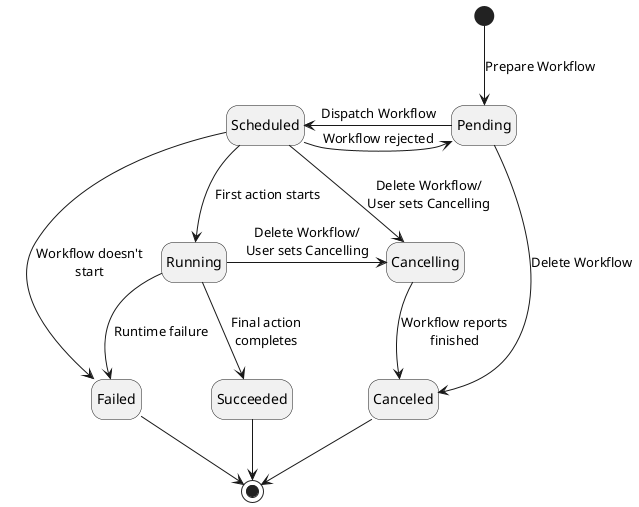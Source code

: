 @startuml state

hide empty description

[*] --> Pending : Prepare Workflow

Pending -> Scheduled : Dispatch Workflow
Scheduled -> Pending : Workflow rejected
Pending ---> Canceled : Delete Workflow
Scheduled --> Running : First action starts
Scheduled -> Cancelling : Delete Workflow/\nUser sets Cancelling
Scheduled --> Failed : Workflow doesn't\nstart
Running --> Succeeded : Final action\ncompletes
Running --> Failed : Runtime failure
Running -> Cancelling : Delete Workflow/\nUser sets Cancelling
Cancelling --> Canceled : Workflow reports\nfinished

Succeeded --> [*]
Failed --> [*]
Canceled --> [*]

@enduml